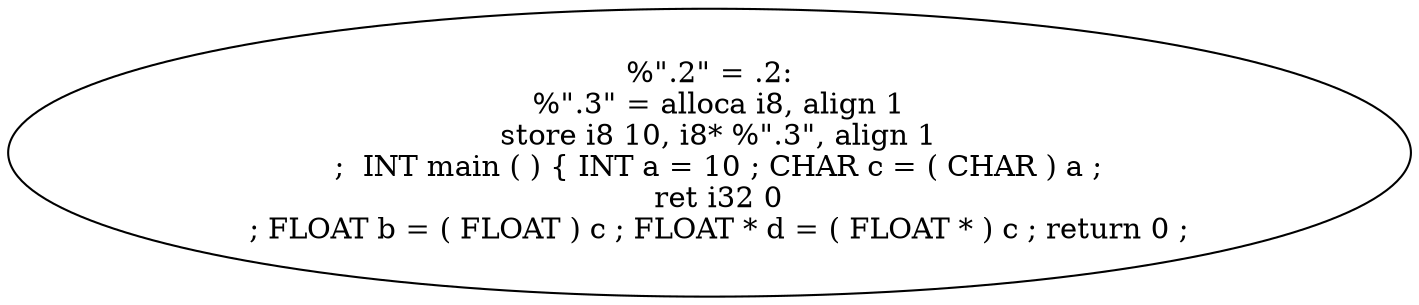 digraph AST {
  "139136232700224" [label="%\".2\" = .2:
  %\".3\" = alloca i8, align 1
  store i8 10, i8* %\".3\", align 1
  ;  INT main ( ) { INT a = 10 ; CHAR c = ( CHAR ) a ;
  ret i32 0
  ; FLOAT b = ( FLOAT ) c ; FLOAT * d = ( FLOAT * ) c ; return 0 ;"];
}
